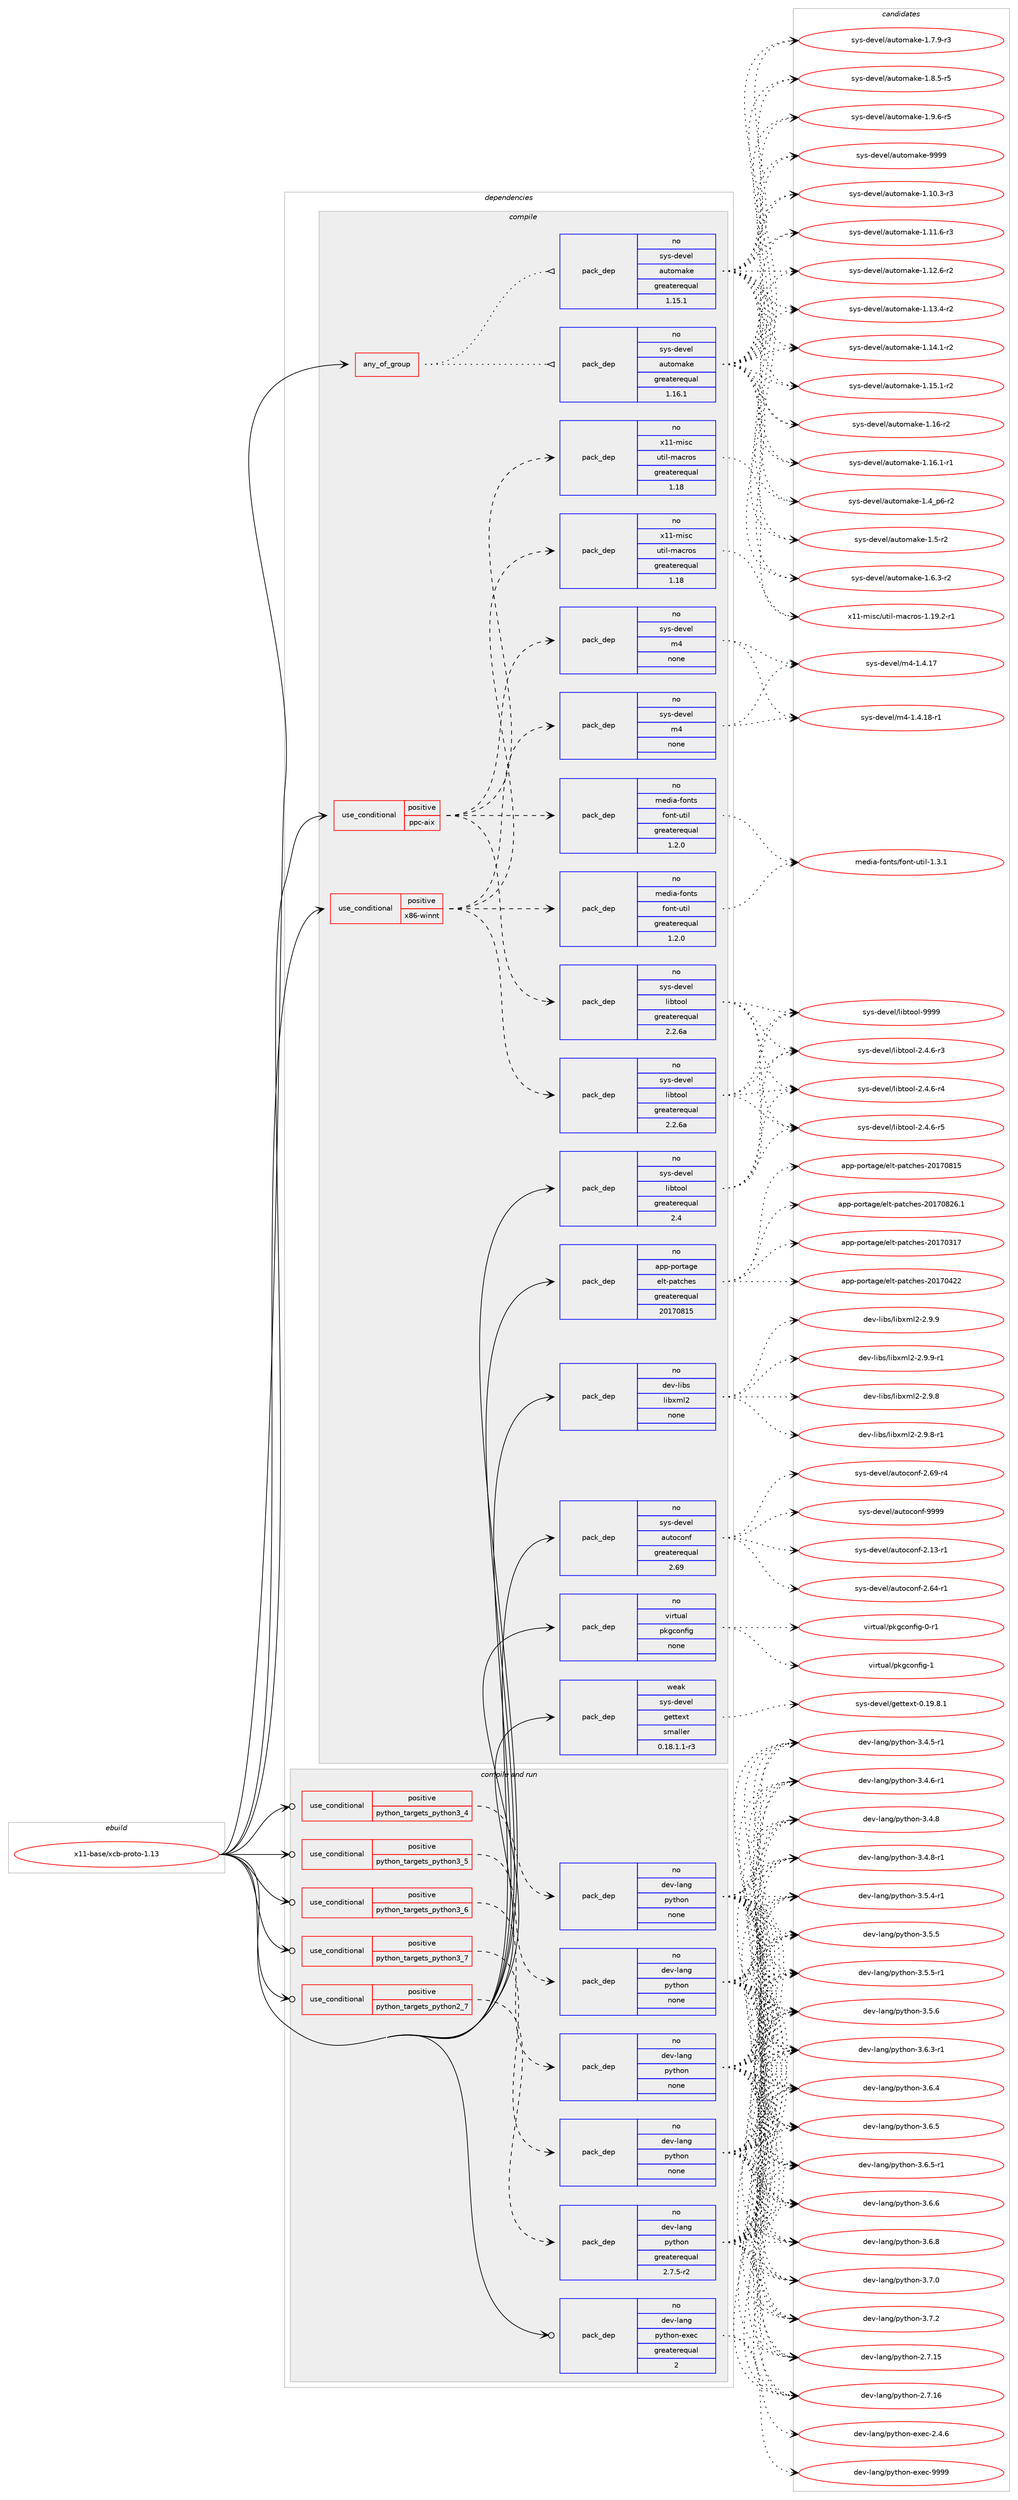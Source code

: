 digraph prolog {

# *************
# Graph options
# *************

newrank=true;
concentrate=true;
compound=true;
graph [rankdir=LR,fontname=Helvetica,fontsize=10,ranksep=1.5];#, ranksep=2.5, nodesep=0.2];
edge  [arrowhead=vee];
node  [fontname=Helvetica,fontsize=10];

# **********
# The ebuild
# **********

subgraph cluster_leftcol {
color=gray;
rank=same;
label=<<i>ebuild</i>>;
id [label="x11-base/xcb-proto-1.13", color=red, width=4, href="../x11-base/xcb-proto-1.13.svg"];
}

# ****************
# The dependencies
# ****************

subgraph cluster_midcol {
color=gray;
label=<<i>dependencies</i>>;
subgraph cluster_compile {
fillcolor="#eeeeee";
style=filled;
label=<<i>compile</i>>;
subgraph any28443 {
dependency1756003 [label=<<TABLE BORDER="0" CELLBORDER="1" CELLSPACING="0" CELLPADDING="4"><TR><TD CELLPADDING="10">any_of_group</TD></TR></TABLE>>, shape=none, color=red];subgraph pack1261038 {
dependency1756004 [label=<<TABLE BORDER="0" CELLBORDER="1" CELLSPACING="0" CELLPADDING="4" WIDTH="220"><TR><TD ROWSPAN="6" CELLPADDING="30">pack_dep</TD></TR><TR><TD WIDTH="110">no</TD></TR><TR><TD>sys-devel</TD></TR><TR><TD>automake</TD></TR><TR><TD>greaterequal</TD></TR><TR><TD>1.16.1</TD></TR></TABLE>>, shape=none, color=blue];
}
dependency1756003:e -> dependency1756004:w [weight=20,style="dotted",arrowhead="oinv"];
subgraph pack1261039 {
dependency1756005 [label=<<TABLE BORDER="0" CELLBORDER="1" CELLSPACING="0" CELLPADDING="4" WIDTH="220"><TR><TD ROWSPAN="6" CELLPADDING="30">pack_dep</TD></TR><TR><TD WIDTH="110">no</TD></TR><TR><TD>sys-devel</TD></TR><TR><TD>automake</TD></TR><TR><TD>greaterequal</TD></TR><TR><TD>1.15.1</TD></TR></TABLE>>, shape=none, color=blue];
}
dependency1756003:e -> dependency1756005:w [weight=20,style="dotted",arrowhead="oinv"];
}
id:e -> dependency1756003:w [weight=20,style="solid",arrowhead="vee"];
subgraph cond465519 {
dependency1756006 [label=<<TABLE BORDER="0" CELLBORDER="1" CELLSPACING="0" CELLPADDING="4"><TR><TD ROWSPAN="3" CELLPADDING="10">use_conditional</TD></TR><TR><TD>positive</TD></TR><TR><TD>ppc-aix</TD></TR></TABLE>>, shape=none, color=red];
subgraph pack1261040 {
dependency1756007 [label=<<TABLE BORDER="0" CELLBORDER="1" CELLSPACING="0" CELLPADDING="4" WIDTH="220"><TR><TD ROWSPAN="6" CELLPADDING="30">pack_dep</TD></TR><TR><TD WIDTH="110">no</TD></TR><TR><TD>sys-devel</TD></TR><TR><TD>libtool</TD></TR><TR><TD>greaterequal</TD></TR><TR><TD>2.2.6a</TD></TR></TABLE>>, shape=none, color=blue];
}
dependency1756006:e -> dependency1756007:w [weight=20,style="dashed",arrowhead="vee"];
subgraph pack1261041 {
dependency1756008 [label=<<TABLE BORDER="0" CELLBORDER="1" CELLSPACING="0" CELLPADDING="4" WIDTH="220"><TR><TD ROWSPAN="6" CELLPADDING="30">pack_dep</TD></TR><TR><TD WIDTH="110">no</TD></TR><TR><TD>sys-devel</TD></TR><TR><TD>m4</TD></TR><TR><TD>none</TD></TR><TR><TD></TD></TR></TABLE>>, shape=none, color=blue];
}
dependency1756006:e -> dependency1756008:w [weight=20,style="dashed",arrowhead="vee"];
subgraph pack1261042 {
dependency1756009 [label=<<TABLE BORDER="0" CELLBORDER="1" CELLSPACING="0" CELLPADDING="4" WIDTH="220"><TR><TD ROWSPAN="6" CELLPADDING="30">pack_dep</TD></TR><TR><TD WIDTH="110">no</TD></TR><TR><TD>x11-misc</TD></TR><TR><TD>util-macros</TD></TR><TR><TD>greaterequal</TD></TR><TR><TD>1.18</TD></TR></TABLE>>, shape=none, color=blue];
}
dependency1756006:e -> dependency1756009:w [weight=20,style="dashed",arrowhead="vee"];
subgraph pack1261043 {
dependency1756010 [label=<<TABLE BORDER="0" CELLBORDER="1" CELLSPACING="0" CELLPADDING="4" WIDTH="220"><TR><TD ROWSPAN="6" CELLPADDING="30">pack_dep</TD></TR><TR><TD WIDTH="110">no</TD></TR><TR><TD>media-fonts</TD></TR><TR><TD>font-util</TD></TR><TR><TD>greaterequal</TD></TR><TR><TD>1.2.0</TD></TR></TABLE>>, shape=none, color=blue];
}
dependency1756006:e -> dependency1756010:w [weight=20,style="dashed",arrowhead="vee"];
}
id:e -> dependency1756006:w [weight=20,style="solid",arrowhead="vee"];
subgraph cond465520 {
dependency1756011 [label=<<TABLE BORDER="0" CELLBORDER="1" CELLSPACING="0" CELLPADDING="4"><TR><TD ROWSPAN="3" CELLPADDING="10">use_conditional</TD></TR><TR><TD>positive</TD></TR><TR><TD>x86-winnt</TD></TR></TABLE>>, shape=none, color=red];
subgraph pack1261044 {
dependency1756012 [label=<<TABLE BORDER="0" CELLBORDER="1" CELLSPACING="0" CELLPADDING="4" WIDTH="220"><TR><TD ROWSPAN="6" CELLPADDING="30">pack_dep</TD></TR><TR><TD WIDTH="110">no</TD></TR><TR><TD>sys-devel</TD></TR><TR><TD>libtool</TD></TR><TR><TD>greaterequal</TD></TR><TR><TD>2.2.6a</TD></TR></TABLE>>, shape=none, color=blue];
}
dependency1756011:e -> dependency1756012:w [weight=20,style="dashed",arrowhead="vee"];
subgraph pack1261045 {
dependency1756013 [label=<<TABLE BORDER="0" CELLBORDER="1" CELLSPACING="0" CELLPADDING="4" WIDTH="220"><TR><TD ROWSPAN="6" CELLPADDING="30">pack_dep</TD></TR><TR><TD WIDTH="110">no</TD></TR><TR><TD>sys-devel</TD></TR><TR><TD>m4</TD></TR><TR><TD>none</TD></TR><TR><TD></TD></TR></TABLE>>, shape=none, color=blue];
}
dependency1756011:e -> dependency1756013:w [weight=20,style="dashed",arrowhead="vee"];
subgraph pack1261046 {
dependency1756014 [label=<<TABLE BORDER="0" CELLBORDER="1" CELLSPACING="0" CELLPADDING="4" WIDTH="220"><TR><TD ROWSPAN="6" CELLPADDING="30">pack_dep</TD></TR><TR><TD WIDTH="110">no</TD></TR><TR><TD>x11-misc</TD></TR><TR><TD>util-macros</TD></TR><TR><TD>greaterequal</TD></TR><TR><TD>1.18</TD></TR></TABLE>>, shape=none, color=blue];
}
dependency1756011:e -> dependency1756014:w [weight=20,style="dashed",arrowhead="vee"];
subgraph pack1261047 {
dependency1756015 [label=<<TABLE BORDER="0" CELLBORDER="1" CELLSPACING="0" CELLPADDING="4" WIDTH="220"><TR><TD ROWSPAN="6" CELLPADDING="30">pack_dep</TD></TR><TR><TD WIDTH="110">no</TD></TR><TR><TD>media-fonts</TD></TR><TR><TD>font-util</TD></TR><TR><TD>greaterequal</TD></TR><TR><TD>1.2.0</TD></TR></TABLE>>, shape=none, color=blue];
}
dependency1756011:e -> dependency1756015:w [weight=20,style="dashed",arrowhead="vee"];
}
id:e -> dependency1756011:w [weight=20,style="solid",arrowhead="vee"];
subgraph pack1261048 {
dependency1756016 [label=<<TABLE BORDER="0" CELLBORDER="1" CELLSPACING="0" CELLPADDING="4" WIDTH="220"><TR><TD ROWSPAN="6" CELLPADDING="30">pack_dep</TD></TR><TR><TD WIDTH="110">no</TD></TR><TR><TD>app-portage</TD></TR><TR><TD>elt-patches</TD></TR><TR><TD>greaterequal</TD></TR><TR><TD>20170815</TD></TR></TABLE>>, shape=none, color=blue];
}
id:e -> dependency1756016:w [weight=20,style="solid",arrowhead="vee"];
subgraph pack1261049 {
dependency1756017 [label=<<TABLE BORDER="0" CELLBORDER="1" CELLSPACING="0" CELLPADDING="4" WIDTH="220"><TR><TD ROWSPAN="6" CELLPADDING="30">pack_dep</TD></TR><TR><TD WIDTH="110">no</TD></TR><TR><TD>dev-libs</TD></TR><TR><TD>libxml2</TD></TR><TR><TD>none</TD></TR><TR><TD></TD></TR></TABLE>>, shape=none, color=blue];
}
id:e -> dependency1756017:w [weight=20,style="solid",arrowhead="vee"];
subgraph pack1261050 {
dependency1756018 [label=<<TABLE BORDER="0" CELLBORDER="1" CELLSPACING="0" CELLPADDING="4" WIDTH="220"><TR><TD ROWSPAN="6" CELLPADDING="30">pack_dep</TD></TR><TR><TD WIDTH="110">no</TD></TR><TR><TD>sys-devel</TD></TR><TR><TD>autoconf</TD></TR><TR><TD>greaterequal</TD></TR><TR><TD>2.69</TD></TR></TABLE>>, shape=none, color=blue];
}
id:e -> dependency1756018:w [weight=20,style="solid",arrowhead="vee"];
subgraph pack1261051 {
dependency1756019 [label=<<TABLE BORDER="0" CELLBORDER="1" CELLSPACING="0" CELLPADDING="4" WIDTH="220"><TR><TD ROWSPAN="6" CELLPADDING="30">pack_dep</TD></TR><TR><TD WIDTH="110">no</TD></TR><TR><TD>sys-devel</TD></TR><TR><TD>libtool</TD></TR><TR><TD>greaterequal</TD></TR><TR><TD>2.4</TD></TR></TABLE>>, shape=none, color=blue];
}
id:e -> dependency1756019:w [weight=20,style="solid",arrowhead="vee"];
subgraph pack1261052 {
dependency1756020 [label=<<TABLE BORDER="0" CELLBORDER="1" CELLSPACING="0" CELLPADDING="4" WIDTH="220"><TR><TD ROWSPAN="6" CELLPADDING="30">pack_dep</TD></TR><TR><TD WIDTH="110">no</TD></TR><TR><TD>virtual</TD></TR><TR><TD>pkgconfig</TD></TR><TR><TD>none</TD></TR><TR><TD></TD></TR></TABLE>>, shape=none, color=blue];
}
id:e -> dependency1756020:w [weight=20,style="solid",arrowhead="vee"];
subgraph pack1261053 {
dependency1756021 [label=<<TABLE BORDER="0" CELLBORDER="1" CELLSPACING="0" CELLPADDING="4" WIDTH="220"><TR><TD ROWSPAN="6" CELLPADDING="30">pack_dep</TD></TR><TR><TD WIDTH="110">weak</TD></TR><TR><TD>sys-devel</TD></TR><TR><TD>gettext</TD></TR><TR><TD>smaller</TD></TR><TR><TD>0.18.1.1-r3</TD></TR></TABLE>>, shape=none, color=blue];
}
id:e -> dependency1756021:w [weight=20,style="solid",arrowhead="vee"];
}
subgraph cluster_compileandrun {
fillcolor="#eeeeee";
style=filled;
label=<<i>compile and run</i>>;
subgraph cond465521 {
dependency1756022 [label=<<TABLE BORDER="0" CELLBORDER="1" CELLSPACING="0" CELLPADDING="4"><TR><TD ROWSPAN="3" CELLPADDING="10">use_conditional</TD></TR><TR><TD>positive</TD></TR><TR><TD>python_targets_python2_7</TD></TR></TABLE>>, shape=none, color=red];
subgraph pack1261054 {
dependency1756023 [label=<<TABLE BORDER="0" CELLBORDER="1" CELLSPACING="0" CELLPADDING="4" WIDTH="220"><TR><TD ROWSPAN="6" CELLPADDING="30">pack_dep</TD></TR><TR><TD WIDTH="110">no</TD></TR><TR><TD>dev-lang</TD></TR><TR><TD>python</TD></TR><TR><TD>greaterequal</TD></TR><TR><TD>2.7.5-r2</TD></TR></TABLE>>, shape=none, color=blue];
}
dependency1756022:e -> dependency1756023:w [weight=20,style="dashed",arrowhead="vee"];
}
id:e -> dependency1756022:w [weight=20,style="solid",arrowhead="odotvee"];
subgraph cond465522 {
dependency1756024 [label=<<TABLE BORDER="0" CELLBORDER="1" CELLSPACING="0" CELLPADDING="4"><TR><TD ROWSPAN="3" CELLPADDING="10">use_conditional</TD></TR><TR><TD>positive</TD></TR><TR><TD>python_targets_python3_4</TD></TR></TABLE>>, shape=none, color=red];
subgraph pack1261055 {
dependency1756025 [label=<<TABLE BORDER="0" CELLBORDER="1" CELLSPACING="0" CELLPADDING="4" WIDTH="220"><TR><TD ROWSPAN="6" CELLPADDING="30">pack_dep</TD></TR><TR><TD WIDTH="110">no</TD></TR><TR><TD>dev-lang</TD></TR><TR><TD>python</TD></TR><TR><TD>none</TD></TR><TR><TD></TD></TR></TABLE>>, shape=none, color=blue];
}
dependency1756024:e -> dependency1756025:w [weight=20,style="dashed",arrowhead="vee"];
}
id:e -> dependency1756024:w [weight=20,style="solid",arrowhead="odotvee"];
subgraph cond465523 {
dependency1756026 [label=<<TABLE BORDER="0" CELLBORDER="1" CELLSPACING="0" CELLPADDING="4"><TR><TD ROWSPAN="3" CELLPADDING="10">use_conditional</TD></TR><TR><TD>positive</TD></TR><TR><TD>python_targets_python3_5</TD></TR></TABLE>>, shape=none, color=red];
subgraph pack1261056 {
dependency1756027 [label=<<TABLE BORDER="0" CELLBORDER="1" CELLSPACING="0" CELLPADDING="4" WIDTH="220"><TR><TD ROWSPAN="6" CELLPADDING="30">pack_dep</TD></TR><TR><TD WIDTH="110">no</TD></TR><TR><TD>dev-lang</TD></TR><TR><TD>python</TD></TR><TR><TD>none</TD></TR><TR><TD></TD></TR></TABLE>>, shape=none, color=blue];
}
dependency1756026:e -> dependency1756027:w [weight=20,style="dashed",arrowhead="vee"];
}
id:e -> dependency1756026:w [weight=20,style="solid",arrowhead="odotvee"];
subgraph cond465524 {
dependency1756028 [label=<<TABLE BORDER="0" CELLBORDER="1" CELLSPACING="0" CELLPADDING="4"><TR><TD ROWSPAN="3" CELLPADDING="10">use_conditional</TD></TR><TR><TD>positive</TD></TR><TR><TD>python_targets_python3_6</TD></TR></TABLE>>, shape=none, color=red];
subgraph pack1261057 {
dependency1756029 [label=<<TABLE BORDER="0" CELLBORDER="1" CELLSPACING="0" CELLPADDING="4" WIDTH="220"><TR><TD ROWSPAN="6" CELLPADDING="30">pack_dep</TD></TR><TR><TD WIDTH="110">no</TD></TR><TR><TD>dev-lang</TD></TR><TR><TD>python</TD></TR><TR><TD>none</TD></TR><TR><TD></TD></TR></TABLE>>, shape=none, color=blue];
}
dependency1756028:e -> dependency1756029:w [weight=20,style="dashed",arrowhead="vee"];
}
id:e -> dependency1756028:w [weight=20,style="solid",arrowhead="odotvee"];
subgraph cond465525 {
dependency1756030 [label=<<TABLE BORDER="0" CELLBORDER="1" CELLSPACING="0" CELLPADDING="4"><TR><TD ROWSPAN="3" CELLPADDING="10">use_conditional</TD></TR><TR><TD>positive</TD></TR><TR><TD>python_targets_python3_7</TD></TR></TABLE>>, shape=none, color=red];
subgraph pack1261058 {
dependency1756031 [label=<<TABLE BORDER="0" CELLBORDER="1" CELLSPACING="0" CELLPADDING="4" WIDTH="220"><TR><TD ROWSPAN="6" CELLPADDING="30">pack_dep</TD></TR><TR><TD WIDTH="110">no</TD></TR><TR><TD>dev-lang</TD></TR><TR><TD>python</TD></TR><TR><TD>none</TD></TR><TR><TD></TD></TR></TABLE>>, shape=none, color=blue];
}
dependency1756030:e -> dependency1756031:w [weight=20,style="dashed",arrowhead="vee"];
}
id:e -> dependency1756030:w [weight=20,style="solid",arrowhead="odotvee"];
subgraph pack1261059 {
dependency1756032 [label=<<TABLE BORDER="0" CELLBORDER="1" CELLSPACING="0" CELLPADDING="4" WIDTH="220"><TR><TD ROWSPAN="6" CELLPADDING="30">pack_dep</TD></TR><TR><TD WIDTH="110">no</TD></TR><TR><TD>dev-lang</TD></TR><TR><TD>python-exec</TD></TR><TR><TD>greaterequal</TD></TR><TR><TD>2</TD></TR></TABLE>>, shape=none, color=blue];
}
id:e -> dependency1756032:w [weight=20,style="solid",arrowhead="odotvee"];
}
subgraph cluster_run {
fillcolor="#eeeeee";
style=filled;
label=<<i>run</i>>;
}
}

# **************
# The candidates
# **************

subgraph cluster_choices {
rank=same;
color=gray;
label=<<i>candidates</i>>;

subgraph choice1261038 {
color=black;
nodesep=1;
choice11512111545100101118101108479711711611110997107101454946494846514511451 [label="sys-devel/automake-1.10.3-r3", color=red, width=4,href="../sys-devel/automake-1.10.3-r3.svg"];
choice11512111545100101118101108479711711611110997107101454946494946544511451 [label="sys-devel/automake-1.11.6-r3", color=red, width=4,href="../sys-devel/automake-1.11.6-r3.svg"];
choice11512111545100101118101108479711711611110997107101454946495046544511450 [label="sys-devel/automake-1.12.6-r2", color=red, width=4,href="../sys-devel/automake-1.12.6-r2.svg"];
choice11512111545100101118101108479711711611110997107101454946495146524511450 [label="sys-devel/automake-1.13.4-r2", color=red, width=4,href="../sys-devel/automake-1.13.4-r2.svg"];
choice11512111545100101118101108479711711611110997107101454946495246494511450 [label="sys-devel/automake-1.14.1-r2", color=red, width=4,href="../sys-devel/automake-1.14.1-r2.svg"];
choice11512111545100101118101108479711711611110997107101454946495346494511450 [label="sys-devel/automake-1.15.1-r2", color=red, width=4,href="../sys-devel/automake-1.15.1-r2.svg"];
choice1151211154510010111810110847971171161111099710710145494649544511450 [label="sys-devel/automake-1.16-r2", color=red, width=4,href="../sys-devel/automake-1.16-r2.svg"];
choice11512111545100101118101108479711711611110997107101454946495446494511449 [label="sys-devel/automake-1.16.1-r1", color=red, width=4,href="../sys-devel/automake-1.16.1-r1.svg"];
choice115121115451001011181011084797117116111109971071014549465295112544511450 [label="sys-devel/automake-1.4_p6-r2", color=red, width=4,href="../sys-devel/automake-1.4_p6-r2.svg"];
choice11512111545100101118101108479711711611110997107101454946534511450 [label="sys-devel/automake-1.5-r2", color=red, width=4,href="../sys-devel/automake-1.5-r2.svg"];
choice115121115451001011181011084797117116111109971071014549465446514511450 [label="sys-devel/automake-1.6.3-r2", color=red, width=4,href="../sys-devel/automake-1.6.3-r2.svg"];
choice115121115451001011181011084797117116111109971071014549465546574511451 [label="sys-devel/automake-1.7.9-r3", color=red, width=4,href="../sys-devel/automake-1.7.9-r3.svg"];
choice115121115451001011181011084797117116111109971071014549465646534511453 [label="sys-devel/automake-1.8.5-r5", color=red, width=4,href="../sys-devel/automake-1.8.5-r5.svg"];
choice115121115451001011181011084797117116111109971071014549465746544511453 [label="sys-devel/automake-1.9.6-r5", color=red, width=4,href="../sys-devel/automake-1.9.6-r5.svg"];
choice115121115451001011181011084797117116111109971071014557575757 [label="sys-devel/automake-9999", color=red, width=4,href="../sys-devel/automake-9999.svg"];
dependency1756004:e -> choice11512111545100101118101108479711711611110997107101454946494846514511451:w [style=dotted,weight="100"];
dependency1756004:e -> choice11512111545100101118101108479711711611110997107101454946494946544511451:w [style=dotted,weight="100"];
dependency1756004:e -> choice11512111545100101118101108479711711611110997107101454946495046544511450:w [style=dotted,weight="100"];
dependency1756004:e -> choice11512111545100101118101108479711711611110997107101454946495146524511450:w [style=dotted,weight="100"];
dependency1756004:e -> choice11512111545100101118101108479711711611110997107101454946495246494511450:w [style=dotted,weight="100"];
dependency1756004:e -> choice11512111545100101118101108479711711611110997107101454946495346494511450:w [style=dotted,weight="100"];
dependency1756004:e -> choice1151211154510010111810110847971171161111099710710145494649544511450:w [style=dotted,weight="100"];
dependency1756004:e -> choice11512111545100101118101108479711711611110997107101454946495446494511449:w [style=dotted,weight="100"];
dependency1756004:e -> choice115121115451001011181011084797117116111109971071014549465295112544511450:w [style=dotted,weight="100"];
dependency1756004:e -> choice11512111545100101118101108479711711611110997107101454946534511450:w [style=dotted,weight="100"];
dependency1756004:e -> choice115121115451001011181011084797117116111109971071014549465446514511450:w [style=dotted,weight="100"];
dependency1756004:e -> choice115121115451001011181011084797117116111109971071014549465546574511451:w [style=dotted,weight="100"];
dependency1756004:e -> choice115121115451001011181011084797117116111109971071014549465646534511453:w [style=dotted,weight="100"];
dependency1756004:e -> choice115121115451001011181011084797117116111109971071014549465746544511453:w [style=dotted,weight="100"];
dependency1756004:e -> choice115121115451001011181011084797117116111109971071014557575757:w [style=dotted,weight="100"];
}
subgraph choice1261039 {
color=black;
nodesep=1;
choice11512111545100101118101108479711711611110997107101454946494846514511451 [label="sys-devel/automake-1.10.3-r3", color=red, width=4,href="../sys-devel/automake-1.10.3-r3.svg"];
choice11512111545100101118101108479711711611110997107101454946494946544511451 [label="sys-devel/automake-1.11.6-r3", color=red, width=4,href="../sys-devel/automake-1.11.6-r3.svg"];
choice11512111545100101118101108479711711611110997107101454946495046544511450 [label="sys-devel/automake-1.12.6-r2", color=red, width=4,href="../sys-devel/automake-1.12.6-r2.svg"];
choice11512111545100101118101108479711711611110997107101454946495146524511450 [label="sys-devel/automake-1.13.4-r2", color=red, width=4,href="../sys-devel/automake-1.13.4-r2.svg"];
choice11512111545100101118101108479711711611110997107101454946495246494511450 [label="sys-devel/automake-1.14.1-r2", color=red, width=4,href="../sys-devel/automake-1.14.1-r2.svg"];
choice11512111545100101118101108479711711611110997107101454946495346494511450 [label="sys-devel/automake-1.15.1-r2", color=red, width=4,href="../sys-devel/automake-1.15.1-r2.svg"];
choice1151211154510010111810110847971171161111099710710145494649544511450 [label="sys-devel/automake-1.16-r2", color=red, width=4,href="../sys-devel/automake-1.16-r2.svg"];
choice11512111545100101118101108479711711611110997107101454946495446494511449 [label="sys-devel/automake-1.16.1-r1", color=red, width=4,href="../sys-devel/automake-1.16.1-r1.svg"];
choice115121115451001011181011084797117116111109971071014549465295112544511450 [label="sys-devel/automake-1.4_p6-r2", color=red, width=4,href="../sys-devel/automake-1.4_p6-r2.svg"];
choice11512111545100101118101108479711711611110997107101454946534511450 [label="sys-devel/automake-1.5-r2", color=red, width=4,href="../sys-devel/automake-1.5-r2.svg"];
choice115121115451001011181011084797117116111109971071014549465446514511450 [label="sys-devel/automake-1.6.3-r2", color=red, width=4,href="../sys-devel/automake-1.6.3-r2.svg"];
choice115121115451001011181011084797117116111109971071014549465546574511451 [label="sys-devel/automake-1.7.9-r3", color=red, width=4,href="../sys-devel/automake-1.7.9-r3.svg"];
choice115121115451001011181011084797117116111109971071014549465646534511453 [label="sys-devel/automake-1.8.5-r5", color=red, width=4,href="../sys-devel/automake-1.8.5-r5.svg"];
choice115121115451001011181011084797117116111109971071014549465746544511453 [label="sys-devel/automake-1.9.6-r5", color=red, width=4,href="../sys-devel/automake-1.9.6-r5.svg"];
choice115121115451001011181011084797117116111109971071014557575757 [label="sys-devel/automake-9999", color=red, width=4,href="../sys-devel/automake-9999.svg"];
dependency1756005:e -> choice11512111545100101118101108479711711611110997107101454946494846514511451:w [style=dotted,weight="100"];
dependency1756005:e -> choice11512111545100101118101108479711711611110997107101454946494946544511451:w [style=dotted,weight="100"];
dependency1756005:e -> choice11512111545100101118101108479711711611110997107101454946495046544511450:w [style=dotted,weight="100"];
dependency1756005:e -> choice11512111545100101118101108479711711611110997107101454946495146524511450:w [style=dotted,weight="100"];
dependency1756005:e -> choice11512111545100101118101108479711711611110997107101454946495246494511450:w [style=dotted,weight="100"];
dependency1756005:e -> choice11512111545100101118101108479711711611110997107101454946495346494511450:w [style=dotted,weight="100"];
dependency1756005:e -> choice1151211154510010111810110847971171161111099710710145494649544511450:w [style=dotted,weight="100"];
dependency1756005:e -> choice11512111545100101118101108479711711611110997107101454946495446494511449:w [style=dotted,weight="100"];
dependency1756005:e -> choice115121115451001011181011084797117116111109971071014549465295112544511450:w [style=dotted,weight="100"];
dependency1756005:e -> choice11512111545100101118101108479711711611110997107101454946534511450:w [style=dotted,weight="100"];
dependency1756005:e -> choice115121115451001011181011084797117116111109971071014549465446514511450:w [style=dotted,weight="100"];
dependency1756005:e -> choice115121115451001011181011084797117116111109971071014549465546574511451:w [style=dotted,weight="100"];
dependency1756005:e -> choice115121115451001011181011084797117116111109971071014549465646534511453:w [style=dotted,weight="100"];
dependency1756005:e -> choice115121115451001011181011084797117116111109971071014549465746544511453:w [style=dotted,weight="100"];
dependency1756005:e -> choice115121115451001011181011084797117116111109971071014557575757:w [style=dotted,weight="100"];
}
subgraph choice1261040 {
color=black;
nodesep=1;
choice1151211154510010111810110847108105981161111111084550465246544511451 [label="sys-devel/libtool-2.4.6-r3", color=red, width=4,href="../sys-devel/libtool-2.4.6-r3.svg"];
choice1151211154510010111810110847108105981161111111084550465246544511452 [label="sys-devel/libtool-2.4.6-r4", color=red, width=4,href="../sys-devel/libtool-2.4.6-r4.svg"];
choice1151211154510010111810110847108105981161111111084550465246544511453 [label="sys-devel/libtool-2.4.6-r5", color=red, width=4,href="../sys-devel/libtool-2.4.6-r5.svg"];
choice1151211154510010111810110847108105981161111111084557575757 [label="sys-devel/libtool-9999", color=red, width=4,href="../sys-devel/libtool-9999.svg"];
dependency1756007:e -> choice1151211154510010111810110847108105981161111111084550465246544511451:w [style=dotted,weight="100"];
dependency1756007:e -> choice1151211154510010111810110847108105981161111111084550465246544511452:w [style=dotted,weight="100"];
dependency1756007:e -> choice1151211154510010111810110847108105981161111111084550465246544511453:w [style=dotted,weight="100"];
dependency1756007:e -> choice1151211154510010111810110847108105981161111111084557575757:w [style=dotted,weight="100"];
}
subgraph choice1261041 {
color=black;
nodesep=1;
choice11512111545100101118101108471095245494652464955 [label="sys-devel/m4-1.4.17", color=red, width=4,href="../sys-devel/m4-1.4.17.svg"];
choice115121115451001011181011084710952454946524649564511449 [label="sys-devel/m4-1.4.18-r1", color=red, width=4,href="../sys-devel/m4-1.4.18-r1.svg"];
dependency1756008:e -> choice11512111545100101118101108471095245494652464955:w [style=dotted,weight="100"];
dependency1756008:e -> choice115121115451001011181011084710952454946524649564511449:w [style=dotted,weight="100"];
}
subgraph choice1261042 {
color=black;
nodesep=1;
choice1204949451091051159947117116105108451099799114111115454946495746504511449 [label="x11-misc/util-macros-1.19.2-r1", color=red, width=4,href="../x11-misc/util-macros-1.19.2-r1.svg"];
dependency1756009:e -> choice1204949451091051159947117116105108451099799114111115454946495746504511449:w [style=dotted,weight="100"];
}
subgraph choice1261043 {
color=black;
nodesep=1;
choice10910110010597451021111101161154710211111011645117116105108454946514649 [label="media-fonts/font-util-1.3.1", color=red, width=4,href="../media-fonts/font-util-1.3.1.svg"];
dependency1756010:e -> choice10910110010597451021111101161154710211111011645117116105108454946514649:w [style=dotted,weight="100"];
}
subgraph choice1261044 {
color=black;
nodesep=1;
choice1151211154510010111810110847108105981161111111084550465246544511451 [label="sys-devel/libtool-2.4.6-r3", color=red, width=4,href="../sys-devel/libtool-2.4.6-r3.svg"];
choice1151211154510010111810110847108105981161111111084550465246544511452 [label="sys-devel/libtool-2.4.6-r4", color=red, width=4,href="../sys-devel/libtool-2.4.6-r4.svg"];
choice1151211154510010111810110847108105981161111111084550465246544511453 [label="sys-devel/libtool-2.4.6-r5", color=red, width=4,href="../sys-devel/libtool-2.4.6-r5.svg"];
choice1151211154510010111810110847108105981161111111084557575757 [label="sys-devel/libtool-9999", color=red, width=4,href="../sys-devel/libtool-9999.svg"];
dependency1756012:e -> choice1151211154510010111810110847108105981161111111084550465246544511451:w [style=dotted,weight="100"];
dependency1756012:e -> choice1151211154510010111810110847108105981161111111084550465246544511452:w [style=dotted,weight="100"];
dependency1756012:e -> choice1151211154510010111810110847108105981161111111084550465246544511453:w [style=dotted,weight="100"];
dependency1756012:e -> choice1151211154510010111810110847108105981161111111084557575757:w [style=dotted,weight="100"];
}
subgraph choice1261045 {
color=black;
nodesep=1;
choice11512111545100101118101108471095245494652464955 [label="sys-devel/m4-1.4.17", color=red, width=4,href="../sys-devel/m4-1.4.17.svg"];
choice115121115451001011181011084710952454946524649564511449 [label="sys-devel/m4-1.4.18-r1", color=red, width=4,href="../sys-devel/m4-1.4.18-r1.svg"];
dependency1756013:e -> choice11512111545100101118101108471095245494652464955:w [style=dotted,weight="100"];
dependency1756013:e -> choice115121115451001011181011084710952454946524649564511449:w [style=dotted,weight="100"];
}
subgraph choice1261046 {
color=black;
nodesep=1;
choice1204949451091051159947117116105108451099799114111115454946495746504511449 [label="x11-misc/util-macros-1.19.2-r1", color=red, width=4,href="../x11-misc/util-macros-1.19.2-r1.svg"];
dependency1756014:e -> choice1204949451091051159947117116105108451099799114111115454946495746504511449:w [style=dotted,weight="100"];
}
subgraph choice1261047 {
color=black;
nodesep=1;
choice10910110010597451021111101161154710211111011645117116105108454946514649 [label="media-fonts/font-util-1.3.1", color=red, width=4,href="../media-fonts/font-util-1.3.1.svg"];
dependency1756015:e -> choice10910110010597451021111101161154710211111011645117116105108454946514649:w [style=dotted,weight="100"];
}
subgraph choice1261048 {
color=black;
nodesep=1;
choice97112112451121111141169710310147101108116451129711699104101115455048495548514955 [label="app-portage/elt-patches-20170317", color=red, width=4,href="../app-portage/elt-patches-20170317.svg"];
choice97112112451121111141169710310147101108116451129711699104101115455048495548525050 [label="app-portage/elt-patches-20170422", color=red, width=4,href="../app-portage/elt-patches-20170422.svg"];
choice97112112451121111141169710310147101108116451129711699104101115455048495548564953 [label="app-portage/elt-patches-20170815", color=red, width=4,href="../app-portage/elt-patches-20170815.svg"];
choice971121124511211111411697103101471011081164511297116991041011154550484955485650544649 [label="app-portage/elt-patches-20170826.1", color=red, width=4,href="../app-portage/elt-patches-20170826.1.svg"];
dependency1756016:e -> choice97112112451121111141169710310147101108116451129711699104101115455048495548514955:w [style=dotted,weight="100"];
dependency1756016:e -> choice97112112451121111141169710310147101108116451129711699104101115455048495548525050:w [style=dotted,weight="100"];
dependency1756016:e -> choice97112112451121111141169710310147101108116451129711699104101115455048495548564953:w [style=dotted,weight="100"];
dependency1756016:e -> choice971121124511211111411697103101471011081164511297116991041011154550484955485650544649:w [style=dotted,weight="100"];
}
subgraph choice1261049 {
color=black;
nodesep=1;
choice1001011184510810598115471081059812010910850455046574656 [label="dev-libs/libxml2-2.9.8", color=red, width=4,href="../dev-libs/libxml2-2.9.8.svg"];
choice10010111845108105981154710810598120109108504550465746564511449 [label="dev-libs/libxml2-2.9.8-r1", color=red, width=4,href="../dev-libs/libxml2-2.9.8-r1.svg"];
choice1001011184510810598115471081059812010910850455046574657 [label="dev-libs/libxml2-2.9.9", color=red, width=4,href="../dev-libs/libxml2-2.9.9.svg"];
choice10010111845108105981154710810598120109108504550465746574511449 [label="dev-libs/libxml2-2.9.9-r1", color=red, width=4,href="../dev-libs/libxml2-2.9.9-r1.svg"];
dependency1756017:e -> choice1001011184510810598115471081059812010910850455046574656:w [style=dotted,weight="100"];
dependency1756017:e -> choice10010111845108105981154710810598120109108504550465746564511449:w [style=dotted,weight="100"];
dependency1756017:e -> choice1001011184510810598115471081059812010910850455046574657:w [style=dotted,weight="100"];
dependency1756017:e -> choice10010111845108105981154710810598120109108504550465746574511449:w [style=dotted,weight="100"];
}
subgraph choice1261050 {
color=black;
nodesep=1;
choice1151211154510010111810110847971171161119911111010245504649514511449 [label="sys-devel/autoconf-2.13-r1", color=red, width=4,href="../sys-devel/autoconf-2.13-r1.svg"];
choice1151211154510010111810110847971171161119911111010245504654524511449 [label="sys-devel/autoconf-2.64-r1", color=red, width=4,href="../sys-devel/autoconf-2.64-r1.svg"];
choice1151211154510010111810110847971171161119911111010245504654574511452 [label="sys-devel/autoconf-2.69-r4", color=red, width=4,href="../sys-devel/autoconf-2.69-r4.svg"];
choice115121115451001011181011084797117116111991111101024557575757 [label="sys-devel/autoconf-9999", color=red, width=4,href="../sys-devel/autoconf-9999.svg"];
dependency1756018:e -> choice1151211154510010111810110847971171161119911111010245504649514511449:w [style=dotted,weight="100"];
dependency1756018:e -> choice1151211154510010111810110847971171161119911111010245504654524511449:w [style=dotted,weight="100"];
dependency1756018:e -> choice1151211154510010111810110847971171161119911111010245504654574511452:w [style=dotted,weight="100"];
dependency1756018:e -> choice115121115451001011181011084797117116111991111101024557575757:w [style=dotted,weight="100"];
}
subgraph choice1261051 {
color=black;
nodesep=1;
choice1151211154510010111810110847108105981161111111084550465246544511451 [label="sys-devel/libtool-2.4.6-r3", color=red, width=4,href="../sys-devel/libtool-2.4.6-r3.svg"];
choice1151211154510010111810110847108105981161111111084550465246544511452 [label="sys-devel/libtool-2.4.6-r4", color=red, width=4,href="../sys-devel/libtool-2.4.6-r4.svg"];
choice1151211154510010111810110847108105981161111111084550465246544511453 [label="sys-devel/libtool-2.4.6-r5", color=red, width=4,href="../sys-devel/libtool-2.4.6-r5.svg"];
choice1151211154510010111810110847108105981161111111084557575757 [label="sys-devel/libtool-9999", color=red, width=4,href="../sys-devel/libtool-9999.svg"];
dependency1756019:e -> choice1151211154510010111810110847108105981161111111084550465246544511451:w [style=dotted,weight="100"];
dependency1756019:e -> choice1151211154510010111810110847108105981161111111084550465246544511452:w [style=dotted,weight="100"];
dependency1756019:e -> choice1151211154510010111810110847108105981161111111084550465246544511453:w [style=dotted,weight="100"];
dependency1756019:e -> choice1151211154510010111810110847108105981161111111084557575757:w [style=dotted,weight="100"];
}
subgraph choice1261052 {
color=black;
nodesep=1;
choice11810511411611797108471121071039911111010210510345484511449 [label="virtual/pkgconfig-0-r1", color=red, width=4,href="../virtual/pkgconfig-0-r1.svg"];
choice1181051141161179710847112107103991111101021051034549 [label="virtual/pkgconfig-1", color=red, width=4,href="../virtual/pkgconfig-1.svg"];
dependency1756020:e -> choice11810511411611797108471121071039911111010210510345484511449:w [style=dotted,weight="100"];
dependency1756020:e -> choice1181051141161179710847112107103991111101021051034549:w [style=dotted,weight="100"];
}
subgraph choice1261053 {
color=black;
nodesep=1;
choice1151211154510010111810110847103101116116101120116454846495746564649 [label="sys-devel/gettext-0.19.8.1", color=red, width=4,href="../sys-devel/gettext-0.19.8.1.svg"];
dependency1756021:e -> choice1151211154510010111810110847103101116116101120116454846495746564649:w [style=dotted,weight="100"];
}
subgraph choice1261054 {
color=black;
nodesep=1;
choice10010111845108971101034711212111610411111045504655464953 [label="dev-lang/python-2.7.15", color=red, width=4,href="../dev-lang/python-2.7.15.svg"];
choice10010111845108971101034711212111610411111045504655464954 [label="dev-lang/python-2.7.16", color=red, width=4,href="../dev-lang/python-2.7.16.svg"];
choice1001011184510897110103471121211161041111104551465246534511449 [label="dev-lang/python-3.4.5-r1", color=red, width=4,href="../dev-lang/python-3.4.5-r1.svg"];
choice1001011184510897110103471121211161041111104551465246544511449 [label="dev-lang/python-3.4.6-r1", color=red, width=4,href="../dev-lang/python-3.4.6-r1.svg"];
choice100101118451089711010347112121116104111110455146524656 [label="dev-lang/python-3.4.8", color=red, width=4,href="../dev-lang/python-3.4.8.svg"];
choice1001011184510897110103471121211161041111104551465246564511449 [label="dev-lang/python-3.4.8-r1", color=red, width=4,href="../dev-lang/python-3.4.8-r1.svg"];
choice1001011184510897110103471121211161041111104551465346524511449 [label="dev-lang/python-3.5.4-r1", color=red, width=4,href="../dev-lang/python-3.5.4-r1.svg"];
choice100101118451089711010347112121116104111110455146534653 [label="dev-lang/python-3.5.5", color=red, width=4,href="../dev-lang/python-3.5.5.svg"];
choice1001011184510897110103471121211161041111104551465346534511449 [label="dev-lang/python-3.5.5-r1", color=red, width=4,href="../dev-lang/python-3.5.5-r1.svg"];
choice100101118451089711010347112121116104111110455146534654 [label="dev-lang/python-3.5.6", color=red, width=4,href="../dev-lang/python-3.5.6.svg"];
choice1001011184510897110103471121211161041111104551465446514511449 [label="dev-lang/python-3.6.3-r1", color=red, width=4,href="../dev-lang/python-3.6.3-r1.svg"];
choice100101118451089711010347112121116104111110455146544652 [label="dev-lang/python-3.6.4", color=red, width=4,href="../dev-lang/python-3.6.4.svg"];
choice100101118451089711010347112121116104111110455146544653 [label="dev-lang/python-3.6.5", color=red, width=4,href="../dev-lang/python-3.6.5.svg"];
choice1001011184510897110103471121211161041111104551465446534511449 [label="dev-lang/python-3.6.5-r1", color=red, width=4,href="../dev-lang/python-3.6.5-r1.svg"];
choice100101118451089711010347112121116104111110455146544654 [label="dev-lang/python-3.6.6", color=red, width=4,href="../dev-lang/python-3.6.6.svg"];
choice100101118451089711010347112121116104111110455146544656 [label="dev-lang/python-3.6.8", color=red, width=4,href="../dev-lang/python-3.6.8.svg"];
choice100101118451089711010347112121116104111110455146554648 [label="dev-lang/python-3.7.0", color=red, width=4,href="../dev-lang/python-3.7.0.svg"];
choice100101118451089711010347112121116104111110455146554650 [label="dev-lang/python-3.7.2", color=red, width=4,href="../dev-lang/python-3.7.2.svg"];
dependency1756023:e -> choice10010111845108971101034711212111610411111045504655464953:w [style=dotted,weight="100"];
dependency1756023:e -> choice10010111845108971101034711212111610411111045504655464954:w [style=dotted,weight="100"];
dependency1756023:e -> choice1001011184510897110103471121211161041111104551465246534511449:w [style=dotted,weight="100"];
dependency1756023:e -> choice1001011184510897110103471121211161041111104551465246544511449:w [style=dotted,weight="100"];
dependency1756023:e -> choice100101118451089711010347112121116104111110455146524656:w [style=dotted,weight="100"];
dependency1756023:e -> choice1001011184510897110103471121211161041111104551465246564511449:w [style=dotted,weight="100"];
dependency1756023:e -> choice1001011184510897110103471121211161041111104551465346524511449:w [style=dotted,weight="100"];
dependency1756023:e -> choice100101118451089711010347112121116104111110455146534653:w [style=dotted,weight="100"];
dependency1756023:e -> choice1001011184510897110103471121211161041111104551465346534511449:w [style=dotted,weight="100"];
dependency1756023:e -> choice100101118451089711010347112121116104111110455146534654:w [style=dotted,weight="100"];
dependency1756023:e -> choice1001011184510897110103471121211161041111104551465446514511449:w [style=dotted,weight="100"];
dependency1756023:e -> choice100101118451089711010347112121116104111110455146544652:w [style=dotted,weight="100"];
dependency1756023:e -> choice100101118451089711010347112121116104111110455146544653:w [style=dotted,weight="100"];
dependency1756023:e -> choice1001011184510897110103471121211161041111104551465446534511449:w [style=dotted,weight="100"];
dependency1756023:e -> choice100101118451089711010347112121116104111110455146544654:w [style=dotted,weight="100"];
dependency1756023:e -> choice100101118451089711010347112121116104111110455146544656:w [style=dotted,weight="100"];
dependency1756023:e -> choice100101118451089711010347112121116104111110455146554648:w [style=dotted,weight="100"];
dependency1756023:e -> choice100101118451089711010347112121116104111110455146554650:w [style=dotted,weight="100"];
}
subgraph choice1261055 {
color=black;
nodesep=1;
choice10010111845108971101034711212111610411111045504655464953 [label="dev-lang/python-2.7.15", color=red, width=4,href="../dev-lang/python-2.7.15.svg"];
choice10010111845108971101034711212111610411111045504655464954 [label="dev-lang/python-2.7.16", color=red, width=4,href="../dev-lang/python-2.7.16.svg"];
choice1001011184510897110103471121211161041111104551465246534511449 [label="dev-lang/python-3.4.5-r1", color=red, width=4,href="../dev-lang/python-3.4.5-r1.svg"];
choice1001011184510897110103471121211161041111104551465246544511449 [label="dev-lang/python-3.4.6-r1", color=red, width=4,href="../dev-lang/python-3.4.6-r1.svg"];
choice100101118451089711010347112121116104111110455146524656 [label="dev-lang/python-3.4.8", color=red, width=4,href="../dev-lang/python-3.4.8.svg"];
choice1001011184510897110103471121211161041111104551465246564511449 [label="dev-lang/python-3.4.8-r1", color=red, width=4,href="../dev-lang/python-3.4.8-r1.svg"];
choice1001011184510897110103471121211161041111104551465346524511449 [label="dev-lang/python-3.5.4-r1", color=red, width=4,href="../dev-lang/python-3.5.4-r1.svg"];
choice100101118451089711010347112121116104111110455146534653 [label="dev-lang/python-3.5.5", color=red, width=4,href="../dev-lang/python-3.5.5.svg"];
choice1001011184510897110103471121211161041111104551465346534511449 [label="dev-lang/python-3.5.5-r1", color=red, width=4,href="../dev-lang/python-3.5.5-r1.svg"];
choice100101118451089711010347112121116104111110455146534654 [label="dev-lang/python-3.5.6", color=red, width=4,href="../dev-lang/python-3.5.6.svg"];
choice1001011184510897110103471121211161041111104551465446514511449 [label="dev-lang/python-3.6.3-r1", color=red, width=4,href="../dev-lang/python-3.6.3-r1.svg"];
choice100101118451089711010347112121116104111110455146544652 [label="dev-lang/python-3.6.4", color=red, width=4,href="../dev-lang/python-3.6.4.svg"];
choice100101118451089711010347112121116104111110455146544653 [label="dev-lang/python-3.6.5", color=red, width=4,href="../dev-lang/python-3.6.5.svg"];
choice1001011184510897110103471121211161041111104551465446534511449 [label="dev-lang/python-3.6.5-r1", color=red, width=4,href="../dev-lang/python-3.6.5-r1.svg"];
choice100101118451089711010347112121116104111110455146544654 [label="dev-lang/python-3.6.6", color=red, width=4,href="../dev-lang/python-3.6.6.svg"];
choice100101118451089711010347112121116104111110455146544656 [label="dev-lang/python-3.6.8", color=red, width=4,href="../dev-lang/python-3.6.8.svg"];
choice100101118451089711010347112121116104111110455146554648 [label="dev-lang/python-3.7.0", color=red, width=4,href="../dev-lang/python-3.7.0.svg"];
choice100101118451089711010347112121116104111110455146554650 [label="dev-lang/python-3.7.2", color=red, width=4,href="../dev-lang/python-3.7.2.svg"];
dependency1756025:e -> choice10010111845108971101034711212111610411111045504655464953:w [style=dotted,weight="100"];
dependency1756025:e -> choice10010111845108971101034711212111610411111045504655464954:w [style=dotted,weight="100"];
dependency1756025:e -> choice1001011184510897110103471121211161041111104551465246534511449:w [style=dotted,weight="100"];
dependency1756025:e -> choice1001011184510897110103471121211161041111104551465246544511449:w [style=dotted,weight="100"];
dependency1756025:e -> choice100101118451089711010347112121116104111110455146524656:w [style=dotted,weight="100"];
dependency1756025:e -> choice1001011184510897110103471121211161041111104551465246564511449:w [style=dotted,weight="100"];
dependency1756025:e -> choice1001011184510897110103471121211161041111104551465346524511449:w [style=dotted,weight="100"];
dependency1756025:e -> choice100101118451089711010347112121116104111110455146534653:w [style=dotted,weight="100"];
dependency1756025:e -> choice1001011184510897110103471121211161041111104551465346534511449:w [style=dotted,weight="100"];
dependency1756025:e -> choice100101118451089711010347112121116104111110455146534654:w [style=dotted,weight="100"];
dependency1756025:e -> choice1001011184510897110103471121211161041111104551465446514511449:w [style=dotted,weight="100"];
dependency1756025:e -> choice100101118451089711010347112121116104111110455146544652:w [style=dotted,weight="100"];
dependency1756025:e -> choice100101118451089711010347112121116104111110455146544653:w [style=dotted,weight="100"];
dependency1756025:e -> choice1001011184510897110103471121211161041111104551465446534511449:w [style=dotted,weight="100"];
dependency1756025:e -> choice100101118451089711010347112121116104111110455146544654:w [style=dotted,weight="100"];
dependency1756025:e -> choice100101118451089711010347112121116104111110455146544656:w [style=dotted,weight="100"];
dependency1756025:e -> choice100101118451089711010347112121116104111110455146554648:w [style=dotted,weight="100"];
dependency1756025:e -> choice100101118451089711010347112121116104111110455146554650:w [style=dotted,weight="100"];
}
subgraph choice1261056 {
color=black;
nodesep=1;
choice10010111845108971101034711212111610411111045504655464953 [label="dev-lang/python-2.7.15", color=red, width=4,href="../dev-lang/python-2.7.15.svg"];
choice10010111845108971101034711212111610411111045504655464954 [label="dev-lang/python-2.7.16", color=red, width=4,href="../dev-lang/python-2.7.16.svg"];
choice1001011184510897110103471121211161041111104551465246534511449 [label="dev-lang/python-3.4.5-r1", color=red, width=4,href="../dev-lang/python-3.4.5-r1.svg"];
choice1001011184510897110103471121211161041111104551465246544511449 [label="dev-lang/python-3.4.6-r1", color=red, width=4,href="../dev-lang/python-3.4.6-r1.svg"];
choice100101118451089711010347112121116104111110455146524656 [label="dev-lang/python-3.4.8", color=red, width=4,href="../dev-lang/python-3.4.8.svg"];
choice1001011184510897110103471121211161041111104551465246564511449 [label="dev-lang/python-3.4.8-r1", color=red, width=4,href="../dev-lang/python-3.4.8-r1.svg"];
choice1001011184510897110103471121211161041111104551465346524511449 [label="dev-lang/python-3.5.4-r1", color=red, width=4,href="../dev-lang/python-3.5.4-r1.svg"];
choice100101118451089711010347112121116104111110455146534653 [label="dev-lang/python-3.5.5", color=red, width=4,href="../dev-lang/python-3.5.5.svg"];
choice1001011184510897110103471121211161041111104551465346534511449 [label="dev-lang/python-3.5.5-r1", color=red, width=4,href="../dev-lang/python-3.5.5-r1.svg"];
choice100101118451089711010347112121116104111110455146534654 [label="dev-lang/python-3.5.6", color=red, width=4,href="../dev-lang/python-3.5.6.svg"];
choice1001011184510897110103471121211161041111104551465446514511449 [label="dev-lang/python-3.6.3-r1", color=red, width=4,href="../dev-lang/python-3.6.3-r1.svg"];
choice100101118451089711010347112121116104111110455146544652 [label="dev-lang/python-3.6.4", color=red, width=4,href="../dev-lang/python-3.6.4.svg"];
choice100101118451089711010347112121116104111110455146544653 [label="dev-lang/python-3.6.5", color=red, width=4,href="../dev-lang/python-3.6.5.svg"];
choice1001011184510897110103471121211161041111104551465446534511449 [label="dev-lang/python-3.6.5-r1", color=red, width=4,href="../dev-lang/python-3.6.5-r1.svg"];
choice100101118451089711010347112121116104111110455146544654 [label="dev-lang/python-3.6.6", color=red, width=4,href="../dev-lang/python-3.6.6.svg"];
choice100101118451089711010347112121116104111110455146544656 [label="dev-lang/python-3.6.8", color=red, width=4,href="../dev-lang/python-3.6.8.svg"];
choice100101118451089711010347112121116104111110455146554648 [label="dev-lang/python-3.7.0", color=red, width=4,href="../dev-lang/python-3.7.0.svg"];
choice100101118451089711010347112121116104111110455146554650 [label="dev-lang/python-3.7.2", color=red, width=4,href="../dev-lang/python-3.7.2.svg"];
dependency1756027:e -> choice10010111845108971101034711212111610411111045504655464953:w [style=dotted,weight="100"];
dependency1756027:e -> choice10010111845108971101034711212111610411111045504655464954:w [style=dotted,weight="100"];
dependency1756027:e -> choice1001011184510897110103471121211161041111104551465246534511449:w [style=dotted,weight="100"];
dependency1756027:e -> choice1001011184510897110103471121211161041111104551465246544511449:w [style=dotted,weight="100"];
dependency1756027:e -> choice100101118451089711010347112121116104111110455146524656:w [style=dotted,weight="100"];
dependency1756027:e -> choice1001011184510897110103471121211161041111104551465246564511449:w [style=dotted,weight="100"];
dependency1756027:e -> choice1001011184510897110103471121211161041111104551465346524511449:w [style=dotted,weight="100"];
dependency1756027:e -> choice100101118451089711010347112121116104111110455146534653:w [style=dotted,weight="100"];
dependency1756027:e -> choice1001011184510897110103471121211161041111104551465346534511449:w [style=dotted,weight="100"];
dependency1756027:e -> choice100101118451089711010347112121116104111110455146534654:w [style=dotted,weight="100"];
dependency1756027:e -> choice1001011184510897110103471121211161041111104551465446514511449:w [style=dotted,weight="100"];
dependency1756027:e -> choice100101118451089711010347112121116104111110455146544652:w [style=dotted,weight="100"];
dependency1756027:e -> choice100101118451089711010347112121116104111110455146544653:w [style=dotted,weight="100"];
dependency1756027:e -> choice1001011184510897110103471121211161041111104551465446534511449:w [style=dotted,weight="100"];
dependency1756027:e -> choice100101118451089711010347112121116104111110455146544654:w [style=dotted,weight="100"];
dependency1756027:e -> choice100101118451089711010347112121116104111110455146544656:w [style=dotted,weight="100"];
dependency1756027:e -> choice100101118451089711010347112121116104111110455146554648:w [style=dotted,weight="100"];
dependency1756027:e -> choice100101118451089711010347112121116104111110455146554650:w [style=dotted,weight="100"];
}
subgraph choice1261057 {
color=black;
nodesep=1;
choice10010111845108971101034711212111610411111045504655464953 [label="dev-lang/python-2.7.15", color=red, width=4,href="../dev-lang/python-2.7.15.svg"];
choice10010111845108971101034711212111610411111045504655464954 [label="dev-lang/python-2.7.16", color=red, width=4,href="../dev-lang/python-2.7.16.svg"];
choice1001011184510897110103471121211161041111104551465246534511449 [label="dev-lang/python-3.4.5-r1", color=red, width=4,href="../dev-lang/python-3.4.5-r1.svg"];
choice1001011184510897110103471121211161041111104551465246544511449 [label="dev-lang/python-3.4.6-r1", color=red, width=4,href="../dev-lang/python-3.4.6-r1.svg"];
choice100101118451089711010347112121116104111110455146524656 [label="dev-lang/python-3.4.8", color=red, width=4,href="../dev-lang/python-3.4.8.svg"];
choice1001011184510897110103471121211161041111104551465246564511449 [label="dev-lang/python-3.4.8-r1", color=red, width=4,href="../dev-lang/python-3.4.8-r1.svg"];
choice1001011184510897110103471121211161041111104551465346524511449 [label="dev-lang/python-3.5.4-r1", color=red, width=4,href="../dev-lang/python-3.5.4-r1.svg"];
choice100101118451089711010347112121116104111110455146534653 [label="dev-lang/python-3.5.5", color=red, width=4,href="../dev-lang/python-3.5.5.svg"];
choice1001011184510897110103471121211161041111104551465346534511449 [label="dev-lang/python-3.5.5-r1", color=red, width=4,href="../dev-lang/python-3.5.5-r1.svg"];
choice100101118451089711010347112121116104111110455146534654 [label="dev-lang/python-3.5.6", color=red, width=4,href="../dev-lang/python-3.5.6.svg"];
choice1001011184510897110103471121211161041111104551465446514511449 [label="dev-lang/python-3.6.3-r1", color=red, width=4,href="../dev-lang/python-3.6.3-r1.svg"];
choice100101118451089711010347112121116104111110455146544652 [label="dev-lang/python-3.6.4", color=red, width=4,href="../dev-lang/python-3.6.4.svg"];
choice100101118451089711010347112121116104111110455146544653 [label="dev-lang/python-3.6.5", color=red, width=4,href="../dev-lang/python-3.6.5.svg"];
choice1001011184510897110103471121211161041111104551465446534511449 [label="dev-lang/python-3.6.5-r1", color=red, width=4,href="../dev-lang/python-3.6.5-r1.svg"];
choice100101118451089711010347112121116104111110455146544654 [label="dev-lang/python-3.6.6", color=red, width=4,href="../dev-lang/python-3.6.6.svg"];
choice100101118451089711010347112121116104111110455146544656 [label="dev-lang/python-3.6.8", color=red, width=4,href="../dev-lang/python-3.6.8.svg"];
choice100101118451089711010347112121116104111110455146554648 [label="dev-lang/python-3.7.0", color=red, width=4,href="../dev-lang/python-3.7.0.svg"];
choice100101118451089711010347112121116104111110455146554650 [label="dev-lang/python-3.7.2", color=red, width=4,href="../dev-lang/python-3.7.2.svg"];
dependency1756029:e -> choice10010111845108971101034711212111610411111045504655464953:w [style=dotted,weight="100"];
dependency1756029:e -> choice10010111845108971101034711212111610411111045504655464954:w [style=dotted,weight="100"];
dependency1756029:e -> choice1001011184510897110103471121211161041111104551465246534511449:w [style=dotted,weight="100"];
dependency1756029:e -> choice1001011184510897110103471121211161041111104551465246544511449:w [style=dotted,weight="100"];
dependency1756029:e -> choice100101118451089711010347112121116104111110455146524656:w [style=dotted,weight="100"];
dependency1756029:e -> choice1001011184510897110103471121211161041111104551465246564511449:w [style=dotted,weight="100"];
dependency1756029:e -> choice1001011184510897110103471121211161041111104551465346524511449:w [style=dotted,weight="100"];
dependency1756029:e -> choice100101118451089711010347112121116104111110455146534653:w [style=dotted,weight="100"];
dependency1756029:e -> choice1001011184510897110103471121211161041111104551465346534511449:w [style=dotted,weight="100"];
dependency1756029:e -> choice100101118451089711010347112121116104111110455146534654:w [style=dotted,weight="100"];
dependency1756029:e -> choice1001011184510897110103471121211161041111104551465446514511449:w [style=dotted,weight="100"];
dependency1756029:e -> choice100101118451089711010347112121116104111110455146544652:w [style=dotted,weight="100"];
dependency1756029:e -> choice100101118451089711010347112121116104111110455146544653:w [style=dotted,weight="100"];
dependency1756029:e -> choice1001011184510897110103471121211161041111104551465446534511449:w [style=dotted,weight="100"];
dependency1756029:e -> choice100101118451089711010347112121116104111110455146544654:w [style=dotted,weight="100"];
dependency1756029:e -> choice100101118451089711010347112121116104111110455146544656:w [style=dotted,weight="100"];
dependency1756029:e -> choice100101118451089711010347112121116104111110455146554648:w [style=dotted,weight="100"];
dependency1756029:e -> choice100101118451089711010347112121116104111110455146554650:w [style=dotted,weight="100"];
}
subgraph choice1261058 {
color=black;
nodesep=1;
choice10010111845108971101034711212111610411111045504655464953 [label="dev-lang/python-2.7.15", color=red, width=4,href="../dev-lang/python-2.7.15.svg"];
choice10010111845108971101034711212111610411111045504655464954 [label="dev-lang/python-2.7.16", color=red, width=4,href="../dev-lang/python-2.7.16.svg"];
choice1001011184510897110103471121211161041111104551465246534511449 [label="dev-lang/python-3.4.5-r1", color=red, width=4,href="../dev-lang/python-3.4.5-r1.svg"];
choice1001011184510897110103471121211161041111104551465246544511449 [label="dev-lang/python-3.4.6-r1", color=red, width=4,href="../dev-lang/python-3.4.6-r1.svg"];
choice100101118451089711010347112121116104111110455146524656 [label="dev-lang/python-3.4.8", color=red, width=4,href="../dev-lang/python-3.4.8.svg"];
choice1001011184510897110103471121211161041111104551465246564511449 [label="dev-lang/python-3.4.8-r1", color=red, width=4,href="../dev-lang/python-3.4.8-r1.svg"];
choice1001011184510897110103471121211161041111104551465346524511449 [label="dev-lang/python-3.5.4-r1", color=red, width=4,href="../dev-lang/python-3.5.4-r1.svg"];
choice100101118451089711010347112121116104111110455146534653 [label="dev-lang/python-3.5.5", color=red, width=4,href="../dev-lang/python-3.5.5.svg"];
choice1001011184510897110103471121211161041111104551465346534511449 [label="dev-lang/python-3.5.5-r1", color=red, width=4,href="../dev-lang/python-3.5.5-r1.svg"];
choice100101118451089711010347112121116104111110455146534654 [label="dev-lang/python-3.5.6", color=red, width=4,href="../dev-lang/python-3.5.6.svg"];
choice1001011184510897110103471121211161041111104551465446514511449 [label="dev-lang/python-3.6.3-r1", color=red, width=4,href="../dev-lang/python-3.6.3-r1.svg"];
choice100101118451089711010347112121116104111110455146544652 [label="dev-lang/python-3.6.4", color=red, width=4,href="../dev-lang/python-3.6.4.svg"];
choice100101118451089711010347112121116104111110455146544653 [label="dev-lang/python-3.6.5", color=red, width=4,href="../dev-lang/python-3.6.5.svg"];
choice1001011184510897110103471121211161041111104551465446534511449 [label="dev-lang/python-3.6.5-r1", color=red, width=4,href="../dev-lang/python-3.6.5-r1.svg"];
choice100101118451089711010347112121116104111110455146544654 [label="dev-lang/python-3.6.6", color=red, width=4,href="../dev-lang/python-3.6.6.svg"];
choice100101118451089711010347112121116104111110455146544656 [label="dev-lang/python-3.6.8", color=red, width=4,href="../dev-lang/python-3.6.8.svg"];
choice100101118451089711010347112121116104111110455146554648 [label="dev-lang/python-3.7.0", color=red, width=4,href="../dev-lang/python-3.7.0.svg"];
choice100101118451089711010347112121116104111110455146554650 [label="dev-lang/python-3.7.2", color=red, width=4,href="../dev-lang/python-3.7.2.svg"];
dependency1756031:e -> choice10010111845108971101034711212111610411111045504655464953:w [style=dotted,weight="100"];
dependency1756031:e -> choice10010111845108971101034711212111610411111045504655464954:w [style=dotted,weight="100"];
dependency1756031:e -> choice1001011184510897110103471121211161041111104551465246534511449:w [style=dotted,weight="100"];
dependency1756031:e -> choice1001011184510897110103471121211161041111104551465246544511449:w [style=dotted,weight="100"];
dependency1756031:e -> choice100101118451089711010347112121116104111110455146524656:w [style=dotted,weight="100"];
dependency1756031:e -> choice1001011184510897110103471121211161041111104551465246564511449:w [style=dotted,weight="100"];
dependency1756031:e -> choice1001011184510897110103471121211161041111104551465346524511449:w [style=dotted,weight="100"];
dependency1756031:e -> choice100101118451089711010347112121116104111110455146534653:w [style=dotted,weight="100"];
dependency1756031:e -> choice1001011184510897110103471121211161041111104551465346534511449:w [style=dotted,weight="100"];
dependency1756031:e -> choice100101118451089711010347112121116104111110455146534654:w [style=dotted,weight="100"];
dependency1756031:e -> choice1001011184510897110103471121211161041111104551465446514511449:w [style=dotted,weight="100"];
dependency1756031:e -> choice100101118451089711010347112121116104111110455146544652:w [style=dotted,weight="100"];
dependency1756031:e -> choice100101118451089711010347112121116104111110455146544653:w [style=dotted,weight="100"];
dependency1756031:e -> choice1001011184510897110103471121211161041111104551465446534511449:w [style=dotted,weight="100"];
dependency1756031:e -> choice100101118451089711010347112121116104111110455146544654:w [style=dotted,weight="100"];
dependency1756031:e -> choice100101118451089711010347112121116104111110455146544656:w [style=dotted,weight="100"];
dependency1756031:e -> choice100101118451089711010347112121116104111110455146554648:w [style=dotted,weight="100"];
dependency1756031:e -> choice100101118451089711010347112121116104111110455146554650:w [style=dotted,weight="100"];
}
subgraph choice1261059 {
color=black;
nodesep=1;
choice1001011184510897110103471121211161041111104510112010199455046524654 [label="dev-lang/python-exec-2.4.6", color=red, width=4,href="../dev-lang/python-exec-2.4.6.svg"];
choice10010111845108971101034711212111610411111045101120101994557575757 [label="dev-lang/python-exec-9999", color=red, width=4,href="../dev-lang/python-exec-9999.svg"];
dependency1756032:e -> choice1001011184510897110103471121211161041111104510112010199455046524654:w [style=dotted,weight="100"];
dependency1756032:e -> choice10010111845108971101034711212111610411111045101120101994557575757:w [style=dotted,weight="100"];
}
}

}
